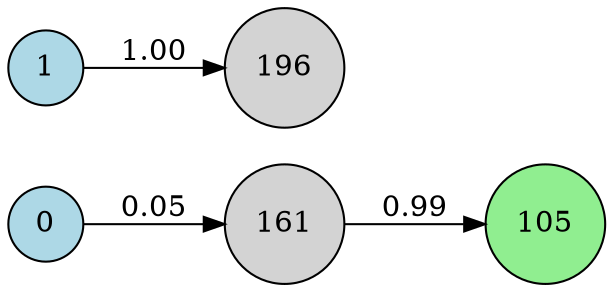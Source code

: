 digraph neat {
  rankdir=LR;
  node [shape=circle];
  node0 [label="0", style=filled, fillcolor=lightblue];
  node1 [label="1", style=filled, fillcolor=lightblue];
  node105 [label="105", style=filled, fillcolor=lightgreen];
  node161 [label="161", style=filled, fillcolor=lightgray];
  node196 [label="196", style=filled, fillcolor=lightgray];
  node161 -> node105 [label="0.99"];
  node1 -> node196 [label="1.00"];
  node0 -> node161 [label="0.05"];
}
